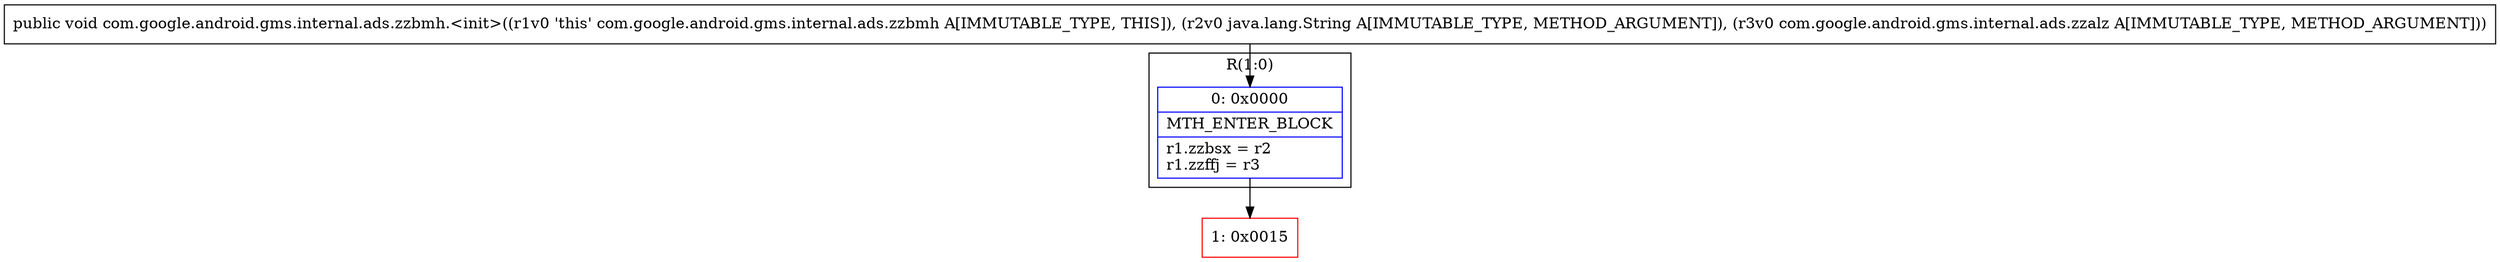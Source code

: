 digraph "CFG forcom.google.android.gms.internal.ads.zzbmh.\<init\>(Ljava\/lang\/String;Lcom\/google\/android\/gms\/internal\/ads\/zzalz;)V" {
subgraph cluster_Region_149630912 {
label = "R(1:0)";
node [shape=record,color=blue];
Node_0 [shape=record,label="{0\:\ 0x0000|MTH_ENTER_BLOCK\l|r1.zzbsx = r2\lr1.zzffj = r3\l}"];
}
Node_1 [shape=record,color=red,label="{1\:\ 0x0015}"];
MethodNode[shape=record,label="{public void com.google.android.gms.internal.ads.zzbmh.\<init\>((r1v0 'this' com.google.android.gms.internal.ads.zzbmh A[IMMUTABLE_TYPE, THIS]), (r2v0 java.lang.String A[IMMUTABLE_TYPE, METHOD_ARGUMENT]), (r3v0 com.google.android.gms.internal.ads.zzalz A[IMMUTABLE_TYPE, METHOD_ARGUMENT])) }"];
MethodNode -> Node_0;
Node_0 -> Node_1;
}

